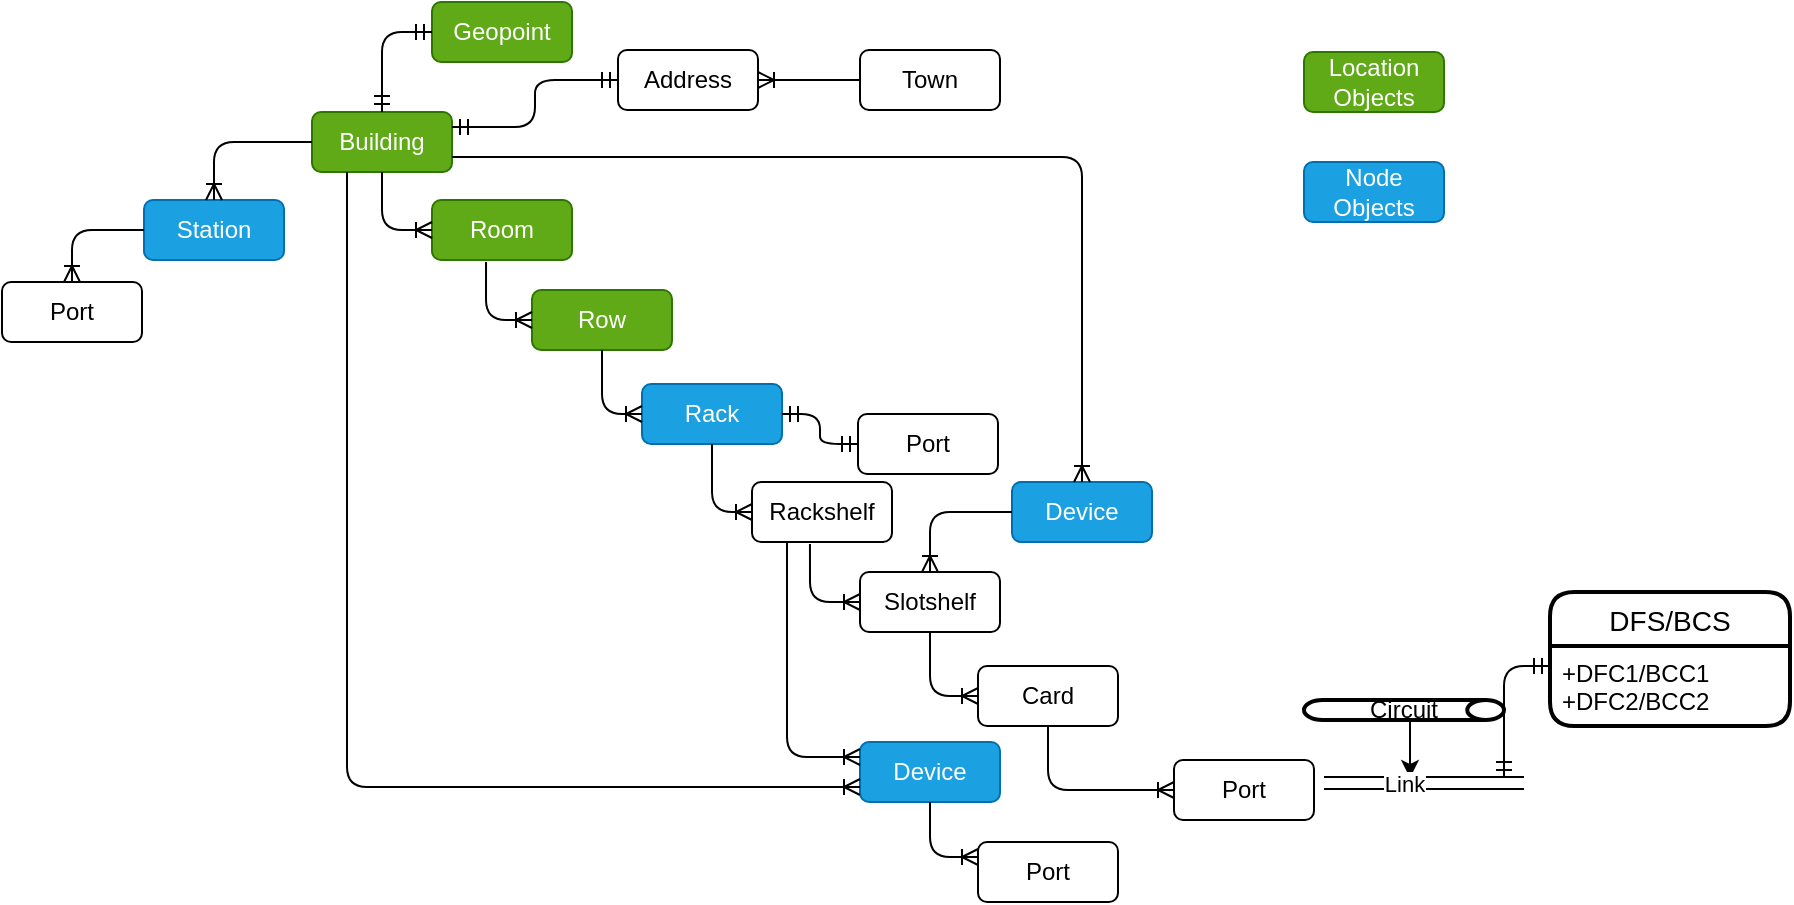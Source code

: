 <mxfile version="13.6.4" type="github" pages="3"><diagram id="wfZtZg7DjSCXl58f8mZb" name="C4"><mxGraphModel dx="868" dy="433" grid="1" gridSize="10" guides="1" tooltips="1" connect="1" arrows="1" fold="1" page="1" pageScale="1" pageWidth="850" pageHeight="1100" math="0" shadow="0"><root><mxCell id="0"/><mxCell id="1" parent="0"/><mxCell id="VeJ_vvRxgmn2GCeogfNA-1" value="Building" style="rounded=1;whiteSpace=wrap;html=1;fillColor=#60a917;strokeColor=#2D7600;fontColor=#ffffff;" parent="1" vertex="1"><mxGeometry x="225" y="77" width="70" height="30" as="geometry"/></mxCell><mxCell id="VeJ_vvRxgmn2GCeogfNA-2" value="Room" style="rounded=1;whiteSpace=wrap;html=1;fillColor=#60a917;strokeColor=#2D7600;fontColor=#ffffff;" parent="1" vertex="1"><mxGeometry x="285" y="121" width="70" height="30" as="geometry"/></mxCell><mxCell id="VeJ_vvRxgmn2GCeogfNA-3" value="" style="edgeStyle=orthogonalEdgeStyle;fontSize=12;html=1;endArrow=ERoneToMany;exitX=0.5;exitY=1;exitDx=0;exitDy=0;entryX=0;entryY=0.5;entryDx=0;entryDy=0;" parent="1" source="VeJ_vvRxgmn2GCeogfNA-1" target="VeJ_vvRxgmn2GCeogfNA-2" edge="1"><mxGeometry width="100" height="100" relative="1" as="geometry"><mxPoint x="485" y="357" as="sourcePoint"/><mxPoint x="585" y="257" as="targetPoint"/></mxGeometry></mxCell><mxCell id="VeJ_vvRxgmn2GCeogfNA-4" value="Row" style="rounded=1;whiteSpace=wrap;html=1;fillColor=#60a917;strokeColor=#2D7600;fontColor=#ffffff;" parent="1" vertex="1"><mxGeometry x="335" y="166" width="70" height="30" as="geometry"/></mxCell><mxCell id="VeJ_vvRxgmn2GCeogfNA-5" value="" style="edgeStyle=orthogonalEdgeStyle;fontSize=12;html=1;endArrow=ERoneToMany;exitX=0.386;exitY=1.033;exitDx=0;exitDy=0;entryX=0;entryY=0.5;entryDx=0;entryDy=0;exitPerimeter=0;" parent="1" source="VeJ_vvRxgmn2GCeogfNA-2" target="VeJ_vvRxgmn2GCeogfNA-4" edge="1"><mxGeometry width="100" height="100" relative="1" as="geometry"><mxPoint x="260" y="177" as="sourcePoint"/><mxPoint x="285" y="206" as="targetPoint"/></mxGeometry></mxCell><mxCell id="VeJ_vvRxgmn2GCeogfNA-6" value="Rack" style="rounded=1;whiteSpace=wrap;html=1;fillColor=#1ba1e2;strokeColor=#006EAF;fontColor=#ffffff;" parent="1" vertex="1"><mxGeometry x="390" y="213" width="70" height="30" as="geometry"/></mxCell><mxCell id="VeJ_vvRxgmn2GCeogfNA-7" value="" style="edgeStyle=orthogonalEdgeStyle;fontSize=12;html=1;endArrow=ERoneToMany;entryX=0;entryY=0.5;entryDx=0;entryDy=0;" parent="1" source="VeJ_vvRxgmn2GCeogfNA-4" target="VeJ_vvRxgmn2GCeogfNA-6" edge="1"><mxGeometry width="100" height="100" relative="1" as="geometry"><mxPoint x="375" y="197" as="sourcePoint"/><mxPoint x="345" y="191" as="targetPoint"/></mxGeometry></mxCell><mxCell id="VeJ_vvRxgmn2GCeogfNA-8" value="Rackshelf" style="rounded=1;whiteSpace=wrap;html=1;" parent="1" vertex="1"><mxGeometry x="445" y="262" width="70" height="30" as="geometry"/></mxCell><mxCell id="VeJ_vvRxgmn2GCeogfNA-9" value="" style="edgeStyle=orthogonalEdgeStyle;fontSize=12;html=1;endArrow=ERoneToMany;entryX=0;entryY=0.5;entryDx=0;entryDy=0;exitX=0.5;exitY=1;exitDx=0;exitDy=0;" parent="1" source="VeJ_vvRxgmn2GCeogfNA-6" target="VeJ_vvRxgmn2GCeogfNA-8" edge="1"><mxGeometry width="100" height="100" relative="1" as="geometry"><mxPoint x="380" y="206" as="sourcePoint"/><mxPoint x="400" y="238" as="targetPoint"/></mxGeometry></mxCell><mxCell id="VeJ_vvRxgmn2GCeogfNA-10" value="Slotshelf" style="rounded=1;whiteSpace=wrap;html=1;" parent="1" vertex="1"><mxGeometry x="499" y="307" width="70" height="30" as="geometry"/></mxCell><mxCell id="VeJ_vvRxgmn2GCeogfNA-11" value="" style="edgeStyle=orthogonalEdgeStyle;fontSize=12;html=1;endArrow=ERoneToMany;exitX=0.414;exitY=1.033;exitDx=0;exitDy=0;exitPerimeter=0;entryX=0;entryY=0.5;entryDx=0;entryDy=0;" parent="1" source="VeJ_vvRxgmn2GCeogfNA-8" target="VeJ_vvRxgmn2GCeogfNA-10" edge="1"><mxGeometry width="100" height="100" relative="1" as="geometry"><mxPoint x="435" y="253" as="sourcePoint"/><mxPoint x="435" y="357" as="targetPoint"/></mxGeometry></mxCell><mxCell id="VeJ_vvRxgmn2GCeogfNA-12" value="Device" style="rounded=1;whiteSpace=wrap;html=1;fillColor=#1ba1e2;strokeColor=#006EAF;fontColor=#ffffff;" parent="1" vertex="1"><mxGeometry x="575" y="262" width="70" height="30" as="geometry"/></mxCell><mxCell id="VeJ_vvRxgmn2GCeogfNA-13" value="" style="edgeStyle=orthogonalEdgeStyle;fontSize=12;html=1;endArrow=ERoneToMany;exitX=0;exitY=0.5;exitDx=0;exitDy=0;" parent="1" source="VeJ_vvRxgmn2GCeogfNA-12" target="VeJ_vvRxgmn2GCeogfNA-10" edge="1"><mxGeometry width="100" height="100" relative="1" as="geometry"><mxPoint x="483.98" y="302.99" as="sourcePoint"/><mxPoint x="509" y="332" as="targetPoint"/></mxGeometry></mxCell><mxCell id="VeJ_vvRxgmn2GCeogfNA-14" value="Card" style="rounded=1;whiteSpace=wrap;html=1;" parent="1" vertex="1"><mxGeometry x="558" y="354" width="70" height="30" as="geometry"/></mxCell><mxCell id="VeJ_vvRxgmn2GCeogfNA-15" value="" style="edgeStyle=orthogonalEdgeStyle;fontSize=12;html=1;endArrow=ERoneToMany;exitX=0.5;exitY=1;exitDx=0;exitDy=0;entryX=0;entryY=0.5;entryDx=0;entryDy=0;" parent="1" source="VeJ_vvRxgmn2GCeogfNA-10" target="VeJ_vvRxgmn2GCeogfNA-14" edge="1"><mxGeometry width="100" height="100" relative="1" as="geometry"><mxPoint x="483.98" y="302.99" as="sourcePoint"/><mxPoint x="495" y="397" as="targetPoint"/></mxGeometry></mxCell><mxCell id="VeJ_vvRxgmn2GCeogfNA-16" value="Port" style="rounded=1;whiteSpace=wrap;html=1;" parent="1" vertex="1"><mxGeometry x="656" y="401" width="70" height="30" as="geometry"/></mxCell><mxCell id="VeJ_vvRxgmn2GCeogfNA-17" value="" style="edgeStyle=orthogonalEdgeStyle;fontSize=12;html=1;endArrow=ERoneToMany;entryX=0;entryY=0.5;entryDx=0;entryDy=0;exitX=0.5;exitY=1;exitDx=0;exitDy=0;" parent="1" source="VeJ_vvRxgmn2GCeogfNA-14" target="VeJ_vvRxgmn2GCeogfNA-16" edge="1"><mxGeometry width="100" height="100" relative="1" as="geometry"><mxPoint x="595" y="387" as="sourcePoint"/><mxPoint x="568" y="379" as="targetPoint"/></mxGeometry></mxCell><mxCell id="VeJ_vvRxgmn2GCeogfNA-18" value="" style="edgeStyle=orthogonalEdgeStyle;fontSize=12;html=1;endArrow=ERoneToMany;entryX=0.5;entryY=0;entryDx=0;entryDy=0;exitX=1;exitY=0.75;exitDx=0;exitDy=0;" parent="1" source="VeJ_vvRxgmn2GCeogfNA-1" target="VeJ_vvRxgmn2GCeogfNA-12" edge="1"><mxGeometry width="100" height="100" relative="1" as="geometry"><mxPoint x="380" y="206" as="sourcePoint"/><mxPoint x="400" y="238" as="targetPoint"/></mxGeometry></mxCell><mxCell id="VeJ_vvRxgmn2GCeogfNA-19" style="edgeStyle=elbowEdgeStyle;rounded=0;orthogonalLoop=1;jettySize=auto;elbow=vertical;html=1;entryX=0.25;entryY=0;entryDx=0;entryDy=0;" parent="1" source="VeJ_vvRxgmn2GCeogfNA-12" target="VeJ_vvRxgmn2GCeogfNA-12" edge="1"><mxGeometry relative="1" as="geometry"/></mxCell><mxCell id="VeJ_vvRxgmn2GCeogfNA-20" value="Device" style="rounded=1;whiteSpace=wrap;html=1;fillColor=#1ba1e2;strokeColor=#006EAF;fontColor=#ffffff;" parent="1" vertex="1"><mxGeometry x="499" y="392" width="70" height="30" as="geometry"/></mxCell><mxCell id="VeJ_vvRxgmn2GCeogfNA-21" value="" style="edgeStyle=orthogonalEdgeStyle;fontSize=12;html=1;endArrow=ERoneToMany;exitX=0.25;exitY=1;exitDx=0;exitDy=0;entryX=0;entryY=0.25;entryDx=0;entryDy=0;" parent="1" source="VeJ_vvRxgmn2GCeogfNA-8" target="VeJ_vvRxgmn2GCeogfNA-20" edge="1"><mxGeometry width="100" height="100" relative="1" as="geometry"><mxPoint x="483.98" y="302.99" as="sourcePoint"/><mxPoint x="509" y="332" as="targetPoint"/></mxGeometry></mxCell><mxCell id="VeJ_vvRxgmn2GCeogfNA-22" value="Port" style="rounded=1;whiteSpace=wrap;html=1;" parent="1" vertex="1"><mxGeometry x="558" y="442" width="70" height="30" as="geometry"/></mxCell><mxCell id="VeJ_vvRxgmn2GCeogfNA-23" value="" style="edgeStyle=orthogonalEdgeStyle;fontSize=12;html=1;endArrow=ERoneToMany;exitX=0.5;exitY=1;exitDx=0;exitDy=0;entryX=0;entryY=0.25;entryDx=0;entryDy=0;" parent="1" source="VeJ_vvRxgmn2GCeogfNA-20" target="VeJ_vvRxgmn2GCeogfNA-22" edge="1"><mxGeometry width="100" height="100" relative="1" as="geometry"><mxPoint x="472.5" y="302" as="sourcePoint"/><mxPoint x="509" y="409.5" as="targetPoint"/></mxGeometry></mxCell><mxCell id="VeJ_vvRxgmn2GCeogfNA-24" value="" style="edgeStyle=orthogonalEdgeStyle;fontSize=12;html=1;endArrow=ERoneToMany;exitX=0.25;exitY=1;exitDx=0;exitDy=0;entryX=0;entryY=0.75;entryDx=0;entryDy=0;" parent="1" source="VeJ_vvRxgmn2GCeogfNA-1" target="VeJ_vvRxgmn2GCeogfNA-20" edge="1"><mxGeometry width="100" height="100" relative="1" as="geometry"><mxPoint x="472.5" y="302" as="sourcePoint"/><mxPoint x="509" y="409.5" as="targetPoint"/></mxGeometry></mxCell><mxCell id="VeJ_vvRxgmn2GCeogfNA-25" value="Geopoint" style="rounded=1;whiteSpace=wrap;html=1;fillColor=#60a917;strokeColor=#2D7600;fontColor=#ffffff;" parent="1" vertex="1"><mxGeometry x="285" y="22" width="70" height="30" as="geometry"/></mxCell><mxCell id="VeJ_vvRxgmn2GCeogfNA-26" value="Address" style="rounded=1;whiteSpace=wrap;html=1;" parent="1" vertex="1"><mxGeometry x="378" y="46" width="70" height="30" as="geometry"/></mxCell><mxCell id="VeJ_vvRxgmn2GCeogfNA-27" value="" style="edgeStyle=orthogonalEdgeStyle;fontSize=12;html=1;endArrow=ERmandOne;startArrow=ERmandOne;entryX=0;entryY=0.5;entryDx=0;entryDy=0;exitX=0.5;exitY=0;exitDx=0;exitDy=0;" parent="1" source="VeJ_vvRxgmn2GCeogfNA-1" target="VeJ_vvRxgmn2GCeogfNA-25" edge="1"><mxGeometry width="100" height="100" relative="1" as="geometry"><mxPoint x="471" y="172" as="sourcePoint"/><mxPoint x="571" y="72" as="targetPoint"/></mxGeometry></mxCell><mxCell id="VeJ_vvRxgmn2GCeogfNA-28" value="" style="edgeStyle=orthogonalEdgeStyle;fontSize=12;html=1;endArrow=ERmandOne;startArrow=ERmandOne;entryX=0;entryY=0.5;entryDx=0;entryDy=0;exitX=1;exitY=0.25;exitDx=0;exitDy=0;" parent="1" source="VeJ_vvRxgmn2GCeogfNA-1" target="VeJ_vvRxgmn2GCeogfNA-26" edge="1"><mxGeometry width="100" height="100" relative="1" as="geometry"><mxPoint x="301" y="87" as="sourcePoint"/><mxPoint x="295" y="47" as="targetPoint"/></mxGeometry></mxCell><mxCell id="VeJ_vvRxgmn2GCeogfNA-29" value="Station" style="rounded=1;whiteSpace=wrap;html=1;fillColor=#1ba1e2;strokeColor=#006EAF;fontColor=#ffffff;" parent="1" vertex="1"><mxGeometry x="141" y="121" width="70" height="30" as="geometry"/></mxCell><mxCell id="VeJ_vvRxgmn2GCeogfNA-30" value="" style="edgeStyle=orthogonalEdgeStyle;fontSize=12;html=1;endArrow=ERoneToMany;exitX=0;exitY=0.5;exitDx=0;exitDy=0;entryX=0.5;entryY=0;entryDx=0;entryDy=0;" parent="1" source="VeJ_vvRxgmn2GCeogfNA-1" target="VeJ_vvRxgmn2GCeogfNA-29" edge="1"><mxGeometry width="100" height="100" relative="1" as="geometry"><mxPoint x="270" y="117" as="sourcePoint"/><mxPoint x="295" y="146" as="targetPoint"/></mxGeometry></mxCell><mxCell id="VeJ_vvRxgmn2GCeogfNA-31" value="Town" style="rounded=1;whiteSpace=wrap;html=1;" parent="1" vertex="1"><mxGeometry x="499" y="46" width="70" height="30" as="geometry"/></mxCell><mxCell id="VeJ_vvRxgmn2GCeogfNA-32" value="" style="edgeStyle=orthogonalEdgeStyle;fontSize=12;html=1;endArrow=ERoneToMany;exitX=0;exitY=0.5;exitDx=0;exitDy=0;" parent="1" source="VeJ_vvRxgmn2GCeogfNA-31" target="VeJ_vvRxgmn2GCeogfNA-26" edge="1"><mxGeometry width="100" height="100" relative="1" as="geometry"><mxPoint x="491" y="62" as="sourcePoint"/><mxPoint x="451" y="62" as="targetPoint"/></mxGeometry></mxCell><mxCell id="VeJ_vvRxgmn2GCeogfNA-33" value="Location Objects" style="rounded=1;whiteSpace=wrap;html=1;fillColor=#60a917;strokeColor=#2D7600;fontColor=#ffffff;" parent="1" vertex="1"><mxGeometry x="721" y="47" width="70" height="30" as="geometry"/></mxCell><mxCell id="VeJ_vvRxgmn2GCeogfNA-34" value="Node Objects" style="rounded=1;whiteSpace=wrap;html=1;fillColor=#1ba1e2;strokeColor=#006EAF;fontColor=#ffffff;" parent="1" vertex="1"><mxGeometry x="721" y="102" width="70" height="30" as="geometry"/></mxCell><mxCell id="VeJ_vvRxgmn2GCeogfNA-35" value="Port" style="rounded=1;whiteSpace=wrap;html=1;" parent="1" vertex="1"><mxGeometry x="498" y="228" width="70" height="30" as="geometry"/></mxCell><mxCell id="VeJ_vvRxgmn2GCeogfNA-36" value="" style="edgeStyle=orthogonalEdgeStyle;fontSize=12;html=1;endArrow=ERmandOne;startArrow=ERmandOne;" parent="1" source="VeJ_vvRxgmn2GCeogfNA-6" target="VeJ_vvRxgmn2GCeogfNA-35" edge="1"><mxGeometry width="100" height="100" relative="1" as="geometry"><mxPoint x="471" y="322" as="sourcePoint"/><mxPoint x="571" y="222" as="targetPoint"/></mxGeometry></mxCell><mxCell id="VeJ_vvRxgmn2GCeogfNA-37" value="Port" style="rounded=1;whiteSpace=wrap;html=1;" parent="1" vertex="1"><mxGeometry x="70" y="162" width="70" height="30" as="geometry"/></mxCell><mxCell id="VeJ_vvRxgmn2GCeogfNA-38" value="" style="edgeStyle=orthogonalEdgeStyle;fontSize=12;html=1;endArrow=ERoneToMany;" parent="1" source="VeJ_vvRxgmn2GCeogfNA-29" target="VeJ_vvRxgmn2GCeogfNA-37" edge="1"><mxGeometry width="100" height="100" relative="1" as="geometry"><mxPoint x="235" y="102" as="sourcePoint"/><mxPoint x="186" y="131" as="targetPoint"/></mxGeometry></mxCell><mxCell id="VeJ_vvRxgmn2GCeogfNA-39" style="edgeStyle=orthogonalEdgeStyle;rounded=0;orthogonalLoop=1;jettySize=auto;html=1;exitX=0.5;exitY=1;exitDx=0;exitDy=0;exitPerimeter=0;shadow=0;" parent="1" source="VeJ_vvRxgmn2GCeogfNA-40" edge="1"><mxGeometry relative="1" as="geometry"><mxPoint x="774" y="410" as="targetPoint"/></mxGeometry></mxCell><mxCell id="VeJ_vvRxgmn2GCeogfNA-40" value="Circuit" style="strokeWidth=2;html=1;shape=mxgraph.flowchart.direct_data;whiteSpace=wrap;" parent="1" vertex="1"><mxGeometry x="721" y="371" width="100" height="10" as="geometry"/></mxCell><mxCell id="VeJ_vvRxgmn2GCeogfNA-41" value="Link" style="shape=link;html=1;width=6;shadow=0;" parent="1" edge="1"><mxGeometry x="-0.2" width="100" relative="1" as="geometry"><mxPoint x="731" y="412.5" as="sourcePoint"/><mxPoint x="831" y="412.5" as="targetPoint"/><mxPoint as="offset"/></mxGeometry></mxCell><mxCell id="VeJ_vvRxgmn2GCeogfNA-42" value="" style="edgeStyle=orthogonalEdgeStyle;fontSize=12;html=1;endArrow=ERmandOne;startArrow=ERmandOne;shadow=0;" parent="1" edge="1"><mxGeometry width="100" height="100" relative="1" as="geometry"><mxPoint x="821" y="410" as="sourcePoint"/><mxPoint x="844" y="354" as="targetPoint"/><Array as="points"><mxPoint x="821" y="410"/><mxPoint x="821" y="354"/></Array></mxGeometry></mxCell><mxCell id="VeJ_vvRxgmn2GCeogfNA-43" value="DFS/BCS" style="swimlane;childLayout=stackLayout;horizontal=1;startSize=27;horizontalStack=0;rounded=1;fontSize=14;fontStyle=0;strokeWidth=2;resizeParent=0;resizeLast=1;shadow=0;dashed=0;align=center;" parent="1" vertex="1"><mxGeometry x="844" y="317" width="120" height="67" as="geometry"/></mxCell><mxCell id="VeJ_vvRxgmn2GCeogfNA-44" value="+DFC1/BCC1&#10;+DFC2/BCC2&#10;" style="align=left;strokeColor=none;fillColor=none;spacingLeft=4;fontSize=12;verticalAlign=top;resizable=0;rotatable=0;part=1;" parent="VeJ_vvRxgmn2GCeogfNA-43" vertex="1"><mxGeometry y="27" width="120" height="40" as="geometry"/></mxCell></root></mxGraphModel></diagram><diagram name="OSS" id="ZQnruwc81O6tPxzL7-DK"><mxGraphModel dx="868" dy="433" grid="1" gridSize="10" guides="1" tooltips="1" connect="1" arrows="1" fold="1" page="1" pageScale="1" pageWidth="850" pageHeight="1100" math="0" shadow="0"><root><mxCell id="XGxz1vyEp1LMj1HzgabG-0"/><mxCell id="XGxz1vyEp1LMj1HzgabG-1" parent="XGxz1vyEp1LMj1HzgabG-0"/><mxCell id="XGxz1vyEp1LMj1HzgabG-2" value="Station" style="rounded=1;whiteSpace=wrap;html=1;fillColor=#60a917;strokeColor=#2D7600;fontColor=#ffffff;" parent="XGxz1vyEp1LMj1HzgabG-1" vertex="1"><mxGeometry x="130" y="145" width="70" height="30" as="geometry"/></mxCell><mxCell id="XGxz1vyEp1LMj1HzgabG-3" value="Node" style="rounded=1;whiteSpace=wrap;html=1;fillColor=#1ba1e2;strokeColor=#006EAF;fontColor=#ffffff;" parent="XGxz1vyEp1LMj1HzgabG-1" vertex="1"><mxGeometry x="190" y="189" width="70" height="30" as="geometry"/></mxCell><mxCell id="XGxz1vyEp1LMj1HzgabG-4" value="" style="edgeStyle=orthogonalEdgeStyle;fontSize=12;html=1;endArrow=ERoneToMany;exitX=0.5;exitY=1;exitDx=0;exitDy=0;entryX=0;entryY=0.5;entryDx=0;entryDy=0;" parent="XGxz1vyEp1LMj1HzgabG-1" source="XGxz1vyEp1LMj1HzgabG-2" target="XGxz1vyEp1LMj1HzgabG-3" edge="1"><mxGeometry width="100" height="100" relative="1" as="geometry"><mxPoint x="390" y="425" as="sourcePoint"/><mxPoint x="490" y="325" as="targetPoint"/></mxGeometry></mxCell><mxCell id="XGxz1vyEp1LMj1HzgabG-5" value="Slotshelf" style="rounded=1;whiteSpace=wrap;html=1;" parent="XGxz1vyEp1LMj1HzgabG-1" vertex="1"><mxGeometry x="240" y="234" width="70" height="30" as="geometry"/></mxCell><mxCell id="XGxz1vyEp1LMj1HzgabG-6" value="" style="edgeStyle=orthogonalEdgeStyle;fontSize=12;html=1;endArrow=ERoneToMany;exitX=0.386;exitY=1.033;exitDx=0;exitDy=0;entryX=0;entryY=0.5;entryDx=0;entryDy=0;exitPerimeter=0;" parent="XGxz1vyEp1LMj1HzgabG-1" source="XGxz1vyEp1LMj1HzgabG-3" target="XGxz1vyEp1LMj1HzgabG-5" edge="1"><mxGeometry width="100" height="100" relative="1" as="geometry"><mxPoint x="165" y="245" as="sourcePoint"/><mxPoint x="190" y="274" as="targetPoint"/></mxGeometry></mxCell><mxCell id="XGxz1vyEp1LMj1HzgabG-7" value="Card" style="rounded=1;whiteSpace=wrap;html=1;" parent="XGxz1vyEp1LMj1HzgabG-1" vertex="1"><mxGeometry x="295" y="281" width="70" height="30" as="geometry"/></mxCell><mxCell id="XGxz1vyEp1LMj1HzgabG-8" value="" style="edgeStyle=orthogonalEdgeStyle;fontSize=12;html=1;endArrow=ERoneToMany;entryX=0;entryY=0.5;entryDx=0;entryDy=0;" parent="XGxz1vyEp1LMj1HzgabG-1" source="XGxz1vyEp1LMj1HzgabG-5" target="XGxz1vyEp1LMj1HzgabG-7" edge="1"><mxGeometry width="100" height="100" relative="1" as="geometry"><mxPoint x="280" y="265" as="sourcePoint"/><mxPoint x="250" y="259" as="targetPoint"/></mxGeometry></mxCell><mxCell id="XGxz1vyEp1LMj1HzgabG-9" value="Port" style="rounded=1;whiteSpace=wrap;html=1;" parent="XGxz1vyEp1LMj1HzgabG-1" vertex="1"><mxGeometry x="350" y="330" width="70" height="30" as="geometry"/></mxCell><mxCell id="XGxz1vyEp1LMj1HzgabG-10" value="" style="edgeStyle=orthogonalEdgeStyle;fontSize=12;html=1;endArrow=ERoneToMany;entryX=0;entryY=0.5;entryDx=0;entryDy=0;exitX=0.5;exitY=1;exitDx=0;exitDy=0;" parent="XGxz1vyEp1LMj1HzgabG-1" source="XGxz1vyEp1LMj1HzgabG-7" target="XGxz1vyEp1LMj1HzgabG-9" edge="1"><mxGeometry width="100" height="100" relative="1" as="geometry"><mxPoint x="285" y="274" as="sourcePoint"/><mxPoint x="305" y="306" as="targetPoint"/></mxGeometry></mxCell><mxCell id="XGxz1vyEp1LMj1HzgabG-20" style="edgeStyle=elbowEdgeStyle;rounded=0;orthogonalLoop=1;jettySize=auto;elbow=vertical;html=1;entryX=0.25;entryY=0;entryDx=0;entryDy=0;" parent="XGxz1vyEp1LMj1HzgabG-1" edge="1"><mxGeometry relative="1" as="geometry"><mxPoint x="497.5" y="330" as="sourcePoint"/><mxPoint x="497.5" y="330" as="targetPoint"/></mxGeometry></mxCell><mxCell id="XGxz1vyEp1LMj1HzgabG-34" value="Location Objects" style="rounded=1;whiteSpace=wrap;html=1;fillColor=#60a917;strokeColor=#2D7600;fontColor=#ffffff;" parent="XGxz1vyEp1LMj1HzgabG-1" vertex="1"><mxGeometry x="536" y="100" width="70" height="30" as="geometry"/></mxCell><mxCell id="XGxz1vyEp1LMj1HzgabG-35" value="Node Objects" style="rounded=1;whiteSpace=wrap;html=1;fillColor=#1ba1e2;strokeColor=#006EAF;fontColor=#ffffff;" parent="XGxz1vyEp1LMj1HzgabG-1" vertex="1"><mxGeometry x="536" y="159" width="70" height="30" as="geometry"/></mxCell><mxCell id="XGxz1vyEp1LMj1HzgabG-36" value="Equipment Holder" style="rounded=1;whiteSpace=wrap;html=1;fillColor=#1ba1e2;strokeColor=#006EAF;fontColor=#ffffff;" parent="XGxz1vyEp1LMj1HzgabG-1" vertex="1"><mxGeometry x="276" y="145" width="70" height="30" as="geometry"/></mxCell><mxCell id="XGxz1vyEp1LMj1HzgabG-37" value="No Location" style="rounded=1;whiteSpace=wrap;html=1;fillColor=#60a917;strokeColor=#2D7600;fontColor=#ffffff;" parent="XGxz1vyEp1LMj1HzgabG-1" vertex="1"><mxGeometry x="350" y="105" width="70" height="30" as="geometry"/></mxCell><mxCell id="XGxz1vyEp1LMj1HzgabG-39" value="" style="edgeStyle=orthogonalEdgeStyle;fontSize=12;html=1;endArrow=ERmandOne;startArrow=ERmandOne;exitX=0.5;exitY=0;exitDx=0;exitDy=0;entryX=0;entryY=0.5;entryDx=0;entryDy=0;" parent="XGxz1vyEp1LMj1HzgabG-1" source="XGxz1vyEp1LMj1HzgabG-3" target="XGxz1vyEp1LMj1HzgabG-36" edge="1"><mxGeometry width="100" height="100" relative="1" as="geometry"><mxPoint x="176" y="260" as="sourcePoint"/><mxPoint x="276" y="160" as="targetPoint"/></mxGeometry></mxCell><mxCell id="XGxz1vyEp1LMj1HzgabG-40" value="" style="edgeStyle=orthogonalEdgeStyle;fontSize=12;html=1;endArrow=ERmandOne;startArrow=ERmandOne;exitX=0.75;exitY=0;exitDx=0;exitDy=0;entryX=0;entryY=0.5;entryDx=0;entryDy=0;" parent="XGxz1vyEp1LMj1HzgabG-1" source="XGxz1vyEp1LMj1HzgabG-36" target="XGxz1vyEp1LMj1HzgabG-37" edge="1"><mxGeometry width="100" height="100" relative="1" as="geometry"><mxPoint x="235" y="199" as="sourcePoint"/><mxPoint x="286" y="170" as="targetPoint"/></mxGeometry></mxCell><mxCell id="XGxz1vyEp1LMj1HzgabG-41" value="Port" style="rounded=1;whiteSpace=wrap;html=1;" parent="XGxz1vyEp1LMj1HzgabG-1" vertex="1"><mxGeometry x="295" y="380" width="70" height="30" as="geometry"/></mxCell><mxCell id="XGxz1vyEp1LMj1HzgabG-48" value="" style="edgeStyle=orthogonalEdgeStyle;rounded=0;orthogonalLoop=1;jettySize=auto;html=1;" parent="XGxz1vyEp1LMj1HzgabG-1" source="XGxz1vyEp1LMj1HzgabG-47" target="XGxz1vyEp1LMj1HzgabG-36" edge="1"><mxGeometry relative="1" as="geometry"/></mxCell><UserObject label="VAR Location" placeholders="1" name="Variable" id="XGxz1vyEp1LMj1HzgabG-47"><mxCell style="text;html=1;strokeColor=none;fillColor=none;align=center;verticalAlign=middle;whiteSpace=wrap;overflow=hidden;" parent="XGxz1vyEp1LMj1HzgabG-1" vertex="1"><mxGeometry x="386" y="150" width="80" height="20" as="geometry"/></mxCell></UserObject><mxCell id="XGxz1vyEp1LMj1HzgabG-50" value="" style="edgeStyle=orthogonalEdgeStyle;rounded=0;orthogonalLoop=1;jettySize=auto;html=1;entryX=1;entryY=0.5;entryDx=0;entryDy=0;" parent="XGxz1vyEp1LMj1HzgabG-1" source="XGxz1vyEp1LMj1HzgabG-49" target="XGxz1vyEp1LMj1HzgabG-5" edge="1"><mxGeometry relative="1" as="geometry"/></mxCell><mxCell id="XGxz1vyEp1LMj1HzgabG-53" style="edgeStyle=orthogonalEdgeStyle;rounded=0;orthogonalLoop=1;jettySize=auto;html=1;entryX=1;entryY=0.25;entryDx=0;entryDy=0;exitX=0.5;exitY=0;exitDx=0;exitDy=0;" parent="XGxz1vyEp1LMj1HzgabG-1" source="XGxz1vyEp1LMj1HzgabG-49" target="XGxz1vyEp1LMj1HzgabG-3" edge="1"><mxGeometry relative="1" as="geometry"/></mxCell><UserObject label="OTN Stores VAR location on Slotshelf&lt;br&gt;or Node in an attribute" placeholders="1" name="Variable" id="XGxz1vyEp1LMj1HzgabG-49"><mxCell style="text;html=1;strokeColor=none;fillColor=none;align=center;verticalAlign=middle;whiteSpace=wrap;overflow=hidden;" parent="XGxz1vyEp1LMj1HzgabG-1" vertex="1"><mxGeometry x="386" y="219" width="130" height="61" as="geometry"/></mxCell></UserObject><mxCell id="ymalUgSabGPjmfuooHwx-0" value="" style="edgeStyle=orthogonalEdgeStyle;fontSize=12;html=1;endArrow=ERoneToMany;exitX=0.25;exitY=1;exitDx=0;exitDy=0;entryX=0;entryY=0.5;entryDx=0;entryDy=0;" edge="1" parent="XGxz1vyEp1LMj1HzgabG-1" source="XGxz1vyEp1LMj1HzgabG-3" target="XGxz1vyEp1LMj1HzgabG-41"><mxGeometry width="100" height="100" relative="1" as="geometry"><mxPoint x="175" y="185" as="sourcePoint"/><mxPoint x="200" y="214" as="targetPoint"/></mxGeometry></mxCell><mxCell id="ymalUgSabGPjmfuooHwx-1" value="Organization" style="rounded=1;whiteSpace=wrap;html=1;" vertex="1" parent="XGxz1vyEp1LMj1HzgabG-1"><mxGeometry x="30" y="80" width="70" height="30" as="geometry"/></mxCell><mxCell id="ymalUgSabGPjmfuooHwx-2" value="Uses &lt;br&gt;TS" style="edgeStyle=orthogonalEdgeStyle;fontSize=12;html=1;endArrow=ERoneToMany;exitX=0.5;exitY=1;exitDx=0;exitDy=0;entryX=0;entryY=0.5;entryDx=0;entryDy=0;" edge="1" parent="XGxz1vyEp1LMj1HzgabG-1" source="ymalUgSabGPjmfuooHwx-1" target="XGxz1vyEp1LMj1HzgabG-2"><mxGeometry x="-0.478" width="100" height="100" relative="1" as="geometry"><mxPoint x="175" y="185" as="sourcePoint"/><mxPoint x="200" y="214" as="targetPoint"/><mxPoint as="offset"/></mxGeometry></mxCell><mxCell id="ymalUgSabGPjmfuooHwx-3" value="Operator" style="rounded=1;whiteSpace=wrap;html=1;" vertex="1" parent="XGxz1vyEp1LMj1HzgabG-1"><mxGeometry x="50" y="30" width="70" height="30" as="geometry"/></mxCell><mxCell id="ymalUgSabGPjmfuooHwx-4" value="Uses &lt;br&gt;TS" style="edgeStyle=orthogonalEdgeStyle;fontSize=12;html=1;endArrow=ERoneToMany;entryX=0.143;entryY=0.033;entryDx=0;entryDy=0;entryPerimeter=0;exitX=1;exitY=0.5;exitDx=0;exitDy=0;" edge="1" parent="XGxz1vyEp1LMj1HzgabG-1" source="ymalUgSabGPjmfuooHwx-3" target="XGxz1vyEp1LMj1HzgabG-2"><mxGeometry x="0.074" width="100" height="100" relative="1" as="geometry"><mxPoint x="210" y="105" as="sourcePoint"/><mxPoint x="140" y="140" as="targetPoint"/><mxPoint as="offset"/></mxGeometry></mxCell><mxCell id="ymalUgSabGPjmfuooHwx-5" value="Structure" style="rounded=1;whiteSpace=wrap;html=1;" vertex="1" parent="XGxz1vyEp1LMj1HzgabG-1"><mxGeometry x="194" y="30" width="70" height="30" as="geometry"/></mxCell><mxCell id="ymalUgSabGPjmfuooHwx-6" value="Contains" style="edgeStyle=orthogonalEdgeStyle;fontSize=12;html=1;endArrow=ERoneToMany;entryX=0.5;entryY=0;entryDx=0;entryDy=0;exitX=0;exitY=0.5;exitDx=0;exitDy=0;" edge="1" parent="XGxz1vyEp1LMj1HzgabG-1" source="ymalUgSabGPjmfuooHwx-5" target="XGxz1vyEp1LMj1HzgabG-2"><mxGeometry x="0.412" width="100" height="100" relative="1" as="geometry"><mxPoint x="130" y="55" as="sourcePoint"/><mxPoint x="150.01" y="155.99" as="targetPoint"/><mxPoint as="offset"/></mxGeometry></mxCell><mxCell id="ymalUgSabGPjmfuooHwx-7" value="Relates to" style="edgeStyle=orthogonalEdgeStyle;fontSize=12;html=1;endArrow=ERoneToMany;exitX=1;exitY=0.5;exitDx=0;exitDy=0;entryX=0.25;entryY=0;entryDx=0;entryDy=0;" edge="1" parent="XGxz1vyEp1LMj1HzgabG-1" source="ymalUgSabGPjmfuooHwx-5" target="XGxz1vyEp1LMj1HzgabG-36"><mxGeometry x="0.412" width="100" height="100" relative="1" as="geometry"><mxPoint x="200" y="115" as="sourcePoint"/><mxPoint x="175" y="155" as="targetPoint"/><mxPoint as="offset"/></mxGeometry></mxCell><mxCell id="ymalUgSabGPjmfuooHwx-8" value="Address" style="rounded=1;whiteSpace=wrap;html=1;" vertex="1" parent="XGxz1vyEp1LMj1HzgabG-1"><mxGeometry x="194" y="90" width="70" height="30" as="geometry"/></mxCell><mxCell id="ymalUgSabGPjmfuooHwx-9" value="" style="fontSize=12;html=1;endArrow=ERmandOne;startArrow=ERmandOne;entryX=0.5;entryY=0;entryDx=0;entryDy=0;exitX=0.5;exitY=1;exitDx=0;exitDy=0;" edge="1" parent="XGxz1vyEp1LMj1HzgabG-1" source="ymalUgSabGPjmfuooHwx-5" target="ymalUgSabGPjmfuooHwx-8"><mxGeometry width="100" height="100" relative="1" as="geometry"><mxPoint x="270" y="98" as="sourcePoint"/><mxPoint x="450" y="30" as="targetPoint"/></mxGeometry></mxCell><mxCell id="ymalUgSabGPjmfuooHwx-11" value="has" style="edgeLabel;html=1;align=center;verticalAlign=middle;resizable=0;points=[];" vertex="1" connectable="0" parent="ymalUgSabGPjmfuooHwx-9"><mxGeometry x="0.115" y="2" relative="1" as="geometry"><mxPoint y="1" as="offset"/></mxGeometry></mxCell><mxCell id="zA_jZInp2WtChcXfdlyO-0" value="Circuit" style="strokeWidth=2;html=1;shape=mxgraph.flowchart.direct_data;whiteSpace=wrap;" vertex="1" parent="XGxz1vyEp1LMj1HzgabG-1"><mxGeometry x="425" y="311" width="100" height="19" as="geometry"/></mxCell><mxCell id="zA_jZInp2WtChcXfdlyO-1" value="Link" style="shape=link;html=1;width=6;shadow=0;" edge="1" parent="XGxz1vyEp1LMj1HzgabG-1"><mxGeometry x="-0.2" width="100" relative="1" as="geometry"><mxPoint x="420" y="344.5" as="sourcePoint"/><mxPoint x="540" y="345" as="targetPoint"/><mxPoint as="offset"/></mxGeometry></mxCell><mxCell id="zA_jZInp2WtChcXfdlyO-4" value="Leased Service (DFS)" style="rounded=1;whiteSpace=wrap;html=1;fontSize=9;" vertex="1" parent="XGxz1vyEp1LMj1HzgabG-1"><mxGeometry x="550" y="291" width="70" height="30" as="geometry"/></mxCell><mxCell id="zA_jZInp2WtChcXfdlyO-5" value="" style="edgeStyle=orthogonalEdgeStyle;fontSize=12;html=1;endArrow=ERmandOne;startArrow=ERmandOne;shadow=0;entryX=0;entryY=0.5;entryDx=0;entryDy=0;" edge="1" parent="XGxz1vyEp1LMj1HzgabG-1" target="zA_jZInp2WtChcXfdlyO-4"><mxGeometry width="100" height="100" relative="1" as="geometry"><mxPoint x="530" y="340" as="sourcePoint"/><mxPoint x="470" y="160" as="targetPoint"/><Array as="points"><mxPoint x="530" y="306"/></Array></mxGeometry></mxCell><mxCell id="zHvFJ3Ey7oR4F0llb_S2-1" value="" style="edgeStyle=orthogonalEdgeStyle;fontSize=12;html=1;endArrow=ERmandOne;startArrow=ERmandOne;shadow=0;entryX=0.5;entryY=1;entryDx=0;entryDy=0;exitX=0.75;exitY=0;exitDx=0;exitDy=0;" edge="1" parent="XGxz1vyEp1LMj1HzgabG-1" source="XGxz1vyEp1LMj1HzgabG-2" target="ymalUgSabGPjmfuooHwx-8"><mxGeometry width="100" height="100" relative="1" as="geometry"><mxPoint x="370" y="230" as="sourcePoint"/><mxPoint x="470" y="130" as="targetPoint"/></mxGeometry></mxCell></root></mxGraphModel></diagram><diagram name="GS" id="vMCU9zWd_nTL8r3yYFLL"><mxGraphModel dx="868" dy="433" grid="1" gridSize="10" guides="1" tooltips="1" connect="1" arrows="1" fold="1" page="1" pageScale="1" pageWidth="850" pageHeight="1100" math="0" shadow="0" extFonts="Permanent Marker^https://fonts.googleapis.com/css?family=Permanent+Marker"><root><mxCell id="0"/><mxCell id="1" parent="0"/><mxCell id="v6mGNKlB1x2H7RvGQPah-1" value="Building" style="rounded=1;whiteSpace=wrap;html=1;fillColor=#60a917;strokeColor=#2D7600;fontColor=#ffffff;" parent="1" vertex="1"><mxGeometry x="225" y="77" width="70" height="30" as="geometry"/></mxCell><mxCell id="v6mGNKlB1x2H7RvGQPah-2" value="Room" style="rounded=1;whiteSpace=wrap;html=1;fillColor=#60a917;strokeColor=#2D7600;fontColor=#ffffff;" parent="1" vertex="1"><mxGeometry x="285" y="121" width="70" height="30" as="geometry"/></mxCell><mxCell id="v6mGNKlB1x2H7RvGQPah-3" value="" style="edgeStyle=orthogonalEdgeStyle;fontSize=12;html=1;endArrow=ERoneToMany;exitX=0.5;exitY=1;exitDx=0;exitDy=0;entryX=0;entryY=0.5;entryDx=0;entryDy=0;" parent="1" source="v6mGNKlB1x2H7RvGQPah-1" target="v6mGNKlB1x2H7RvGQPah-2" edge="1"><mxGeometry width="100" height="100" relative="1" as="geometry"><mxPoint x="485" y="357" as="sourcePoint"/><mxPoint x="585" y="257" as="targetPoint"/></mxGeometry></mxCell><mxCell id="v6mGNKlB1x2H7RvGQPah-4" value="Row" style="rounded=1;whiteSpace=wrap;html=1;fillColor=#60a917;strokeColor=#2D7600;fontColor=#ffffff;" parent="1" vertex="1"><mxGeometry x="335" y="166" width="70" height="30" as="geometry"/></mxCell><mxCell id="v6mGNKlB1x2H7RvGQPah-5" value="" style="edgeStyle=orthogonalEdgeStyle;fontSize=12;html=1;endArrow=ERoneToMany;exitX=0.386;exitY=1.033;exitDx=0;exitDy=0;entryX=0;entryY=0.5;entryDx=0;entryDy=0;exitPerimeter=0;" parent="1" source="v6mGNKlB1x2H7RvGQPah-2" target="v6mGNKlB1x2H7RvGQPah-4" edge="1"><mxGeometry width="100" height="100" relative="1" as="geometry"><mxPoint x="260" y="177" as="sourcePoint"/><mxPoint x="285" y="206" as="targetPoint"/></mxGeometry></mxCell><mxCell id="v6mGNKlB1x2H7RvGQPah-6" value="Rack" style="rounded=1;whiteSpace=wrap;html=1;fillColor=#1ba1e2;strokeColor=#006EAF;fontColor=#ffffff;" parent="1" vertex="1"><mxGeometry x="390" y="213" width="70" height="30" as="geometry"/></mxCell><mxCell id="v6mGNKlB1x2H7RvGQPah-7" value="" style="edgeStyle=orthogonalEdgeStyle;fontSize=12;html=1;endArrow=ERoneToMany;entryX=0;entryY=0.5;entryDx=0;entryDy=0;" parent="1" source="v6mGNKlB1x2H7RvGQPah-4" target="v6mGNKlB1x2H7RvGQPah-6" edge="1"><mxGeometry width="100" height="100" relative="1" as="geometry"><mxPoint x="375" y="197" as="sourcePoint"/><mxPoint x="345" y="191" as="targetPoint"/></mxGeometry></mxCell><mxCell id="v6mGNKlB1x2H7RvGQPah-9" value="" style="edgeStyle=orthogonalEdgeStyle;fontSize=12;html=1;endArrow=ERoneToMany;entryX=0;entryY=0.25;entryDx=0;entryDy=0;exitX=0.5;exitY=1;exitDx=0;exitDy=0;" parent="1" source="v6mGNKlB1x2H7RvGQPah-6" target="v6mGNKlB1x2H7RvGQPah-10" edge="1"><mxGeometry width="100" height="100" relative="1" as="geometry"><mxPoint x="380" y="206" as="sourcePoint"/><mxPoint x="445" y="277" as="targetPoint"/></mxGeometry></mxCell><mxCell id="v6mGNKlB1x2H7RvGQPah-10" value="Shelf" style="rounded=1;whiteSpace=wrap;html=1;" parent="1" vertex="1"><mxGeometry x="460" y="270" width="70" height="30" as="geometry"/></mxCell><mxCell id="v6mGNKlB1x2H7RvGQPah-14" value="Card" style="rounded=1;whiteSpace=wrap;html=1;" parent="1" vertex="1"><mxGeometry x="530" y="320" width="70" height="30" as="geometry"/></mxCell><mxCell id="v6mGNKlB1x2H7RvGQPah-15" value="" style="edgeStyle=orthogonalEdgeStyle;fontSize=12;html=1;endArrow=ERoneToMany;exitX=0.5;exitY=1;exitDx=0;exitDy=0;entryX=0;entryY=0.5;entryDx=0;entryDy=0;" parent="1" source="v6mGNKlB1x2H7RvGQPah-10" target="v6mGNKlB1x2H7RvGQPah-14" edge="1"><mxGeometry width="100" height="100" relative="1" as="geometry"><mxPoint x="483.98" y="302.99" as="sourcePoint"/><mxPoint x="495" y="397" as="targetPoint"/></mxGeometry></mxCell><mxCell id="v6mGNKlB1x2H7RvGQPah-16" value="Port" style="rounded=1;whiteSpace=wrap;html=1;" parent="1" vertex="1"><mxGeometry x="610" y="362" width="70" height="30" as="geometry"/></mxCell><mxCell id="v6mGNKlB1x2H7RvGQPah-17" value="" style="edgeStyle=orthogonalEdgeStyle;fontSize=12;html=1;endArrow=ERoneToMany;entryX=0;entryY=0.5;entryDx=0;entryDy=0;exitX=0.5;exitY=1;exitDx=0;exitDy=0;" parent="1" source="v6mGNKlB1x2H7RvGQPah-14" target="v6mGNKlB1x2H7RvGQPah-16" edge="1"><mxGeometry width="100" height="100" relative="1" as="geometry"><mxPoint x="595" y="387" as="sourcePoint"/><mxPoint x="568" y="379" as="targetPoint"/></mxGeometry></mxCell><mxCell id="v6mGNKlB1x2H7RvGQPah-19" style="edgeStyle=elbowEdgeStyle;rounded=0;orthogonalLoop=1;jettySize=auto;elbow=vertical;html=1;entryX=0.25;entryY=0;entryDx=0;entryDy=0;" parent="1" edge="1"><mxGeometry relative="1" as="geometry"><mxPoint x="592.5" y="262" as="sourcePoint"/><mxPoint x="592.5" y="262" as="targetPoint"/></mxGeometry></mxCell><mxCell id="v6mGNKlB1x2H7RvGQPah-20" value="Device" style="rounded=1;whiteSpace=wrap;html=1;fillColor=#1ba1e2;strokeColor=#006EAF;fontColor=#ffffff;" parent="1" vertex="1"><mxGeometry x="499" y="392" width="70" height="30" as="geometry"/></mxCell><mxCell id="v6mGNKlB1x2H7RvGQPah-21" value="" style="edgeStyle=orthogonalEdgeStyle;fontSize=12;html=1;endArrow=ERoneToMany;exitX=0.25;exitY=1;exitDx=0;exitDy=0;entryX=0;entryY=0.25;entryDx=0;entryDy=0;" parent="1" source="v6mGNKlB1x2H7RvGQPah-6" target="v6mGNKlB1x2H7RvGQPah-20" edge="1"><mxGeometry width="100" height="100" relative="1" as="geometry"><mxPoint x="462.5" y="292" as="sourcePoint"/><mxPoint x="509" y="332" as="targetPoint"/></mxGeometry></mxCell><mxCell id="v6mGNKlB1x2H7RvGQPah-22" value="Port" style="rounded=1;whiteSpace=wrap;html=1;" parent="1" vertex="1"><mxGeometry x="558" y="442" width="70" height="30" as="geometry"/></mxCell><mxCell id="v6mGNKlB1x2H7RvGQPah-23" value="" style="edgeStyle=orthogonalEdgeStyle;fontSize=12;html=1;endArrow=ERoneToMany;exitX=0.5;exitY=1;exitDx=0;exitDy=0;entryX=0;entryY=0.25;entryDx=0;entryDy=0;" parent="1" source="v6mGNKlB1x2H7RvGQPah-20" target="v6mGNKlB1x2H7RvGQPah-22" edge="1"><mxGeometry width="100" height="100" relative="1" as="geometry"><mxPoint x="472.5" y="302" as="sourcePoint"/><mxPoint x="509" y="409.5" as="targetPoint"/></mxGeometry></mxCell><mxCell id="v6mGNKlB1x2H7RvGQPah-25" value="Geopoint" style="rounded=1;whiteSpace=wrap;html=1;fillColor=#60a917;strokeColor=#2D7600;fontColor=#ffffff;" parent="1" vertex="1"><mxGeometry x="285" y="22" width="70" height="30" as="geometry"/></mxCell><mxCell id="v6mGNKlB1x2H7RvGQPah-26" value="Address" style="rounded=1;whiteSpace=wrap;html=1;" parent="1" vertex="1"><mxGeometry x="378" y="46" width="70" height="30" as="geometry"/></mxCell><mxCell id="v6mGNKlB1x2H7RvGQPah-27" value="" style="edgeStyle=orthogonalEdgeStyle;fontSize=12;html=1;endArrow=ERmandOne;startArrow=ERmandOne;entryX=0;entryY=0.5;entryDx=0;entryDy=0;exitX=0.5;exitY=0;exitDx=0;exitDy=0;" parent="1" source="v6mGNKlB1x2H7RvGQPah-1" target="v6mGNKlB1x2H7RvGQPah-25" edge="1"><mxGeometry width="100" height="100" relative="1" as="geometry"><mxPoint x="471" y="172" as="sourcePoint"/><mxPoint x="571" y="72" as="targetPoint"/></mxGeometry></mxCell><mxCell id="v6mGNKlB1x2H7RvGQPah-28" value="" style="edgeStyle=orthogonalEdgeStyle;fontSize=12;html=1;endArrow=ERmandOne;startArrow=ERmandOne;entryX=0;entryY=0.5;entryDx=0;entryDy=0;exitX=1;exitY=0.25;exitDx=0;exitDy=0;" parent="1" source="v6mGNKlB1x2H7RvGQPah-1" target="v6mGNKlB1x2H7RvGQPah-26" edge="1"><mxGeometry width="100" height="100" relative="1" as="geometry"><mxPoint x="301" y="87" as="sourcePoint"/><mxPoint x="295" y="47" as="targetPoint"/></mxGeometry></mxCell><mxCell id="v6mGNKlB1x2H7RvGQPah-29" value="Station" style="rounded=1;whiteSpace=wrap;html=1;fillColor=#1ba1e2;strokeColor=#006EAF;fontColor=#ffffff;" parent="1" vertex="1"><mxGeometry x="141" y="121" width="70" height="30" as="geometry"/></mxCell><mxCell id="v6mGNKlB1x2H7RvGQPah-30" value="" style="edgeStyle=orthogonalEdgeStyle;fontSize=12;html=1;endArrow=ERoneToMany;exitX=0;exitY=0.5;exitDx=0;exitDy=0;entryX=0.5;entryY=0;entryDx=0;entryDy=0;" parent="1" source="v6mGNKlB1x2H7RvGQPah-1" target="v6mGNKlB1x2H7RvGQPah-29" edge="1"><mxGeometry width="100" height="100" relative="1" as="geometry"><mxPoint x="270" y="117" as="sourcePoint"/><mxPoint x="295" y="146" as="targetPoint"/></mxGeometry></mxCell><mxCell id="v6mGNKlB1x2H7RvGQPah-31" value="Town" style="rounded=1;whiteSpace=wrap;html=1;" parent="1" vertex="1"><mxGeometry x="499" y="46" width="70" height="30" as="geometry"/></mxCell><mxCell id="v6mGNKlB1x2H7RvGQPah-32" value="" style="edgeStyle=orthogonalEdgeStyle;fontSize=12;html=1;endArrow=ERoneToMany;exitX=0;exitY=0.5;exitDx=0;exitDy=0;" parent="1" source="v6mGNKlB1x2H7RvGQPah-31" target="v6mGNKlB1x2H7RvGQPah-26" edge="1"><mxGeometry width="100" height="100" relative="1" as="geometry"><mxPoint x="491" y="62" as="sourcePoint"/><mxPoint x="451" y="62" as="targetPoint"/></mxGeometry></mxCell><mxCell id="v6mGNKlB1x2H7RvGQPah-33" value="Location Objects" style="rounded=1;whiteSpace=wrap;html=1;fillColor=#60a917;strokeColor=#2D7600;fontColor=#ffffff;" parent="1" vertex="1"><mxGeometry x="721" y="47" width="70" height="30" as="geometry"/></mxCell><mxCell id="v6mGNKlB1x2H7RvGQPah-34" value="Node Objects" style="rounded=1;whiteSpace=wrap;html=1;fillColor=#1ba1e2;strokeColor=#006EAF;fontColor=#ffffff;" parent="1" vertex="1"><mxGeometry x="721" y="102" width="70" height="30" as="geometry"/></mxCell><mxCell id="v6mGNKlB1x2H7RvGQPah-41" value="Link" style="shape=link;html=1;width=6;shadow=0;" parent="1" edge="1"><mxGeometry x="-0.2" width="100" relative="1" as="geometry"><mxPoint x="680" y="375.5" as="sourcePoint"/><mxPoint x="780" y="375.5" as="targetPoint"/><mxPoint as="offset"/></mxGeometry></mxCell><mxCell id="v6mGNKlB1x2H7RvGQPah-42" value="" style="edgeStyle=orthogonalEdgeStyle;fontSize=12;html=1;endArrow=ERmandOne;startArrow=ERmandOne;shadow=0;entryX=0;entryY=0.25;entryDx=0;entryDy=0;" parent="1" edge="1" target="v6mGNKlB1x2H7RvGQPah-44"><mxGeometry width="100" height="100" relative="1" as="geometry"><mxPoint x="730" y="370" as="sourcePoint"/><mxPoint x="790" y="317" as="targetPoint"/><Array as="points"><mxPoint x="730" y="317"/></Array></mxGeometry></mxCell><mxCell id="v6mGNKlB1x2H7RvGQPah-43" value="DFS/BCS" style="swimlane;childLayout=stackLayout;horizontal=1;startSize=27;horizontalStack=0;rounded=1;fontSize=14;fontStyle=0;strokeWidth=2;resizeParent=0;resizeLast=1;shadow=0;dashed=0;align=center;" parent="1" vertex="1"><mxGeometry x="760" y="283" width="120" height="67" as="geometry"/></mxCell><mxCell id="v6mGNKlB1x2H7RvGQPah-44" value="+DFC1/BCC1&#10;+DFC2/BCC2&#10;" style="align=left;strokeColor=none;fillColor=none;spacingLeft=4;fontSize=12;verticalAlign=top;resizable=0;rotatable=0;part=1;" parent="v6mGNKlB1x2H7RvGQPah-43" vertex="1"><mxGeometry y="27" width="120" height="40" as="geometry"/></mxCell></root></mxGraphModel></diagram></mxfile>